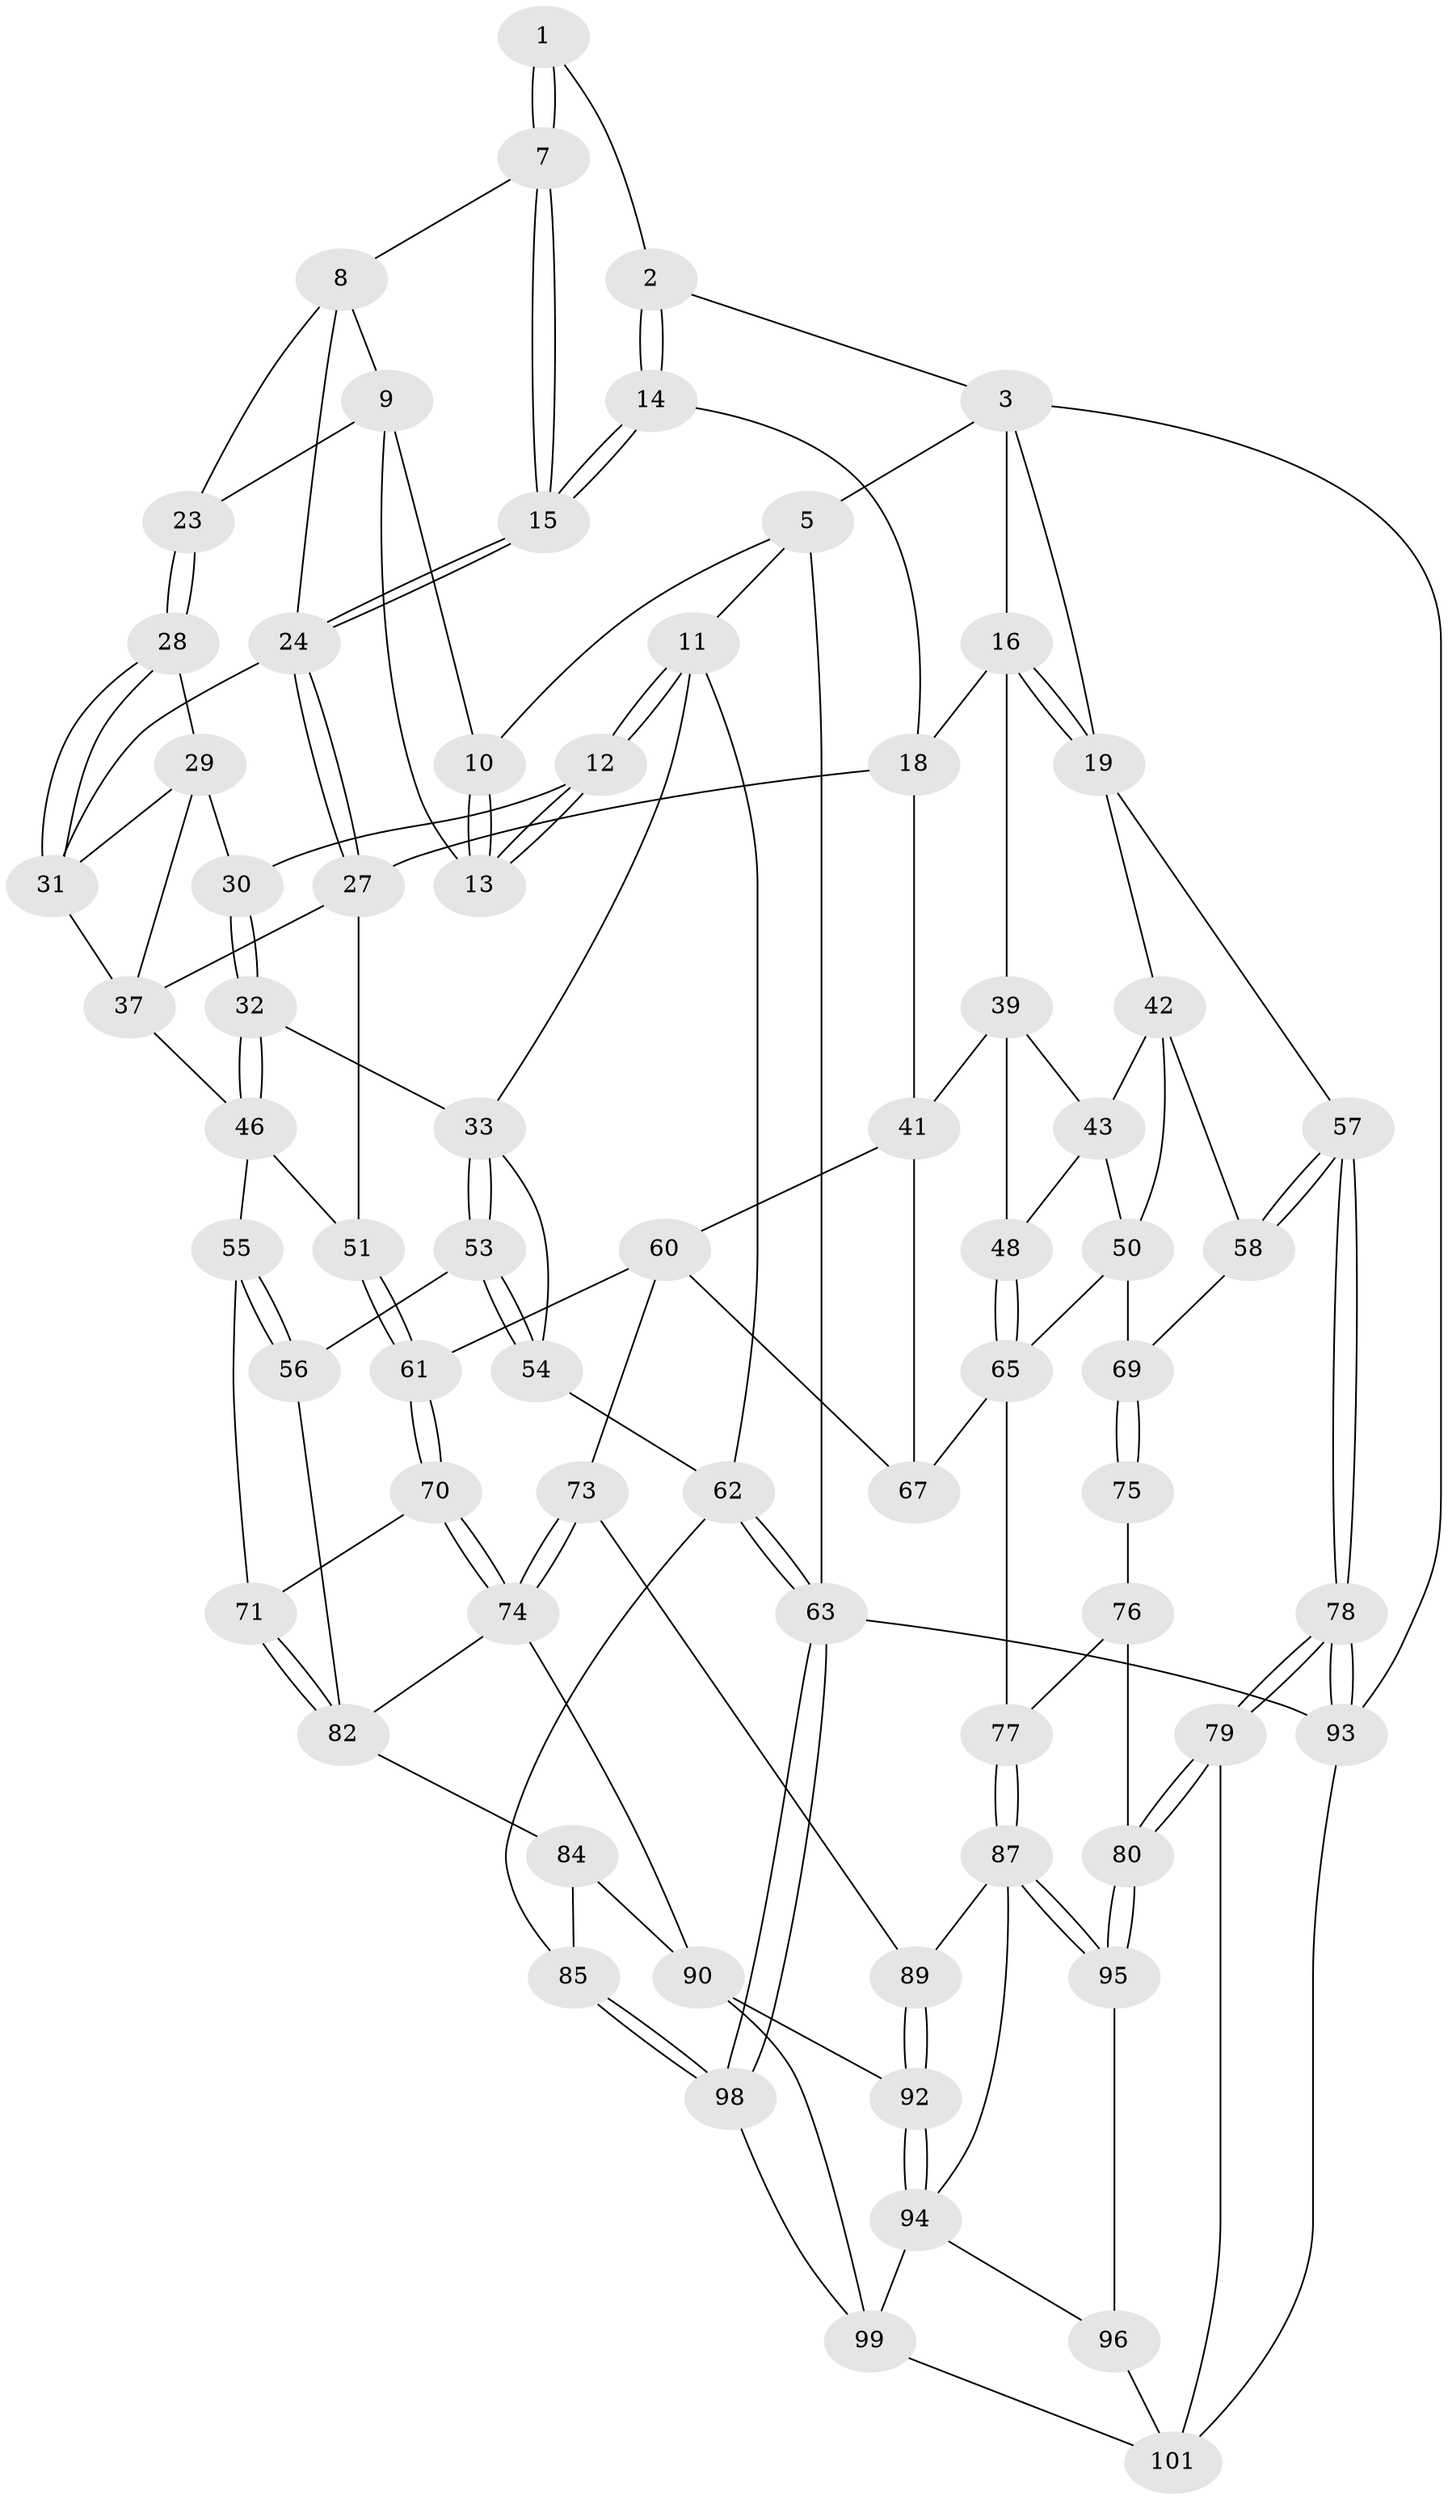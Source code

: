 // Generated by graph-tools (version 1.1) at 2025/24/03/03/25 07:24:39]
// undirected, 71 vertices, 159 edges
graph export_dot {
graph [start="1"]
  node [color=gray90,style=filled];
  1 [pos="+0.45605867315061044+0"];
  2 [pos="+0.6888036055571619+0"];
  3 [pos="+0.7472840080796251+0",super="+4"];
  5 [pos="+0+0",super="+6"];
  7 [pos="+0.4153433306186181+0.04840532033983709"];
  8 [pos="+0.3415017786271653+0.08675874296893492",super="+22"];
  9 [pos="+0.3309674838705143+0.08223665583676448",super="+21"];
  10 [pos="+0.2678371627464898+0.016968900406050234"];
  11 [pos="+0+0",super="+35"];
  12 [pos="+0.07404924750050183+0.09340379314140411"];
  13 [pos="+0.132746292419431+0.09172429957564254"];
  14 [pos="+0.5653042057569742+0.09230535612277266"];
  15 [pos="+0.4767278851254259+0.1177768982225121"];
  16 [pos="+0.781601298646931+0",super="+17"];
  18 [pos="+0.5982101152182453+0.11763584253549401",super="+26"];
  19 [pos="+1+0.18926244290002772",super="+20"];
  23 [pos="+0.282664218127232+0.16971967542936583"];
  24 [pos="+0.4749189689625784+0.18151767405432395",super="+25"];
  27 [pos="+0.5613806756421224+0.29825538844539207",super="+36"];
  28 [pos="+0.28237755505739426+0.17423384563869457"];
  29 [pos="+0.23896940116336682+0.23822743485528086",super="+44"];
  30 [pos="+0.07461594438648396+0.09431055109245487"];
  31 [pos="+0.36556565150224635+0.24114384801345723",super="+38"];
  32 [pos="+0.15057083287007134+0.3236417153764309"];
  33 [pos="+0.12744012577079925+0.3328519062878735",super="+34"];
  37 [pos="+0.37864559672340514+0.31429109518499465",super="+45"];
  39 [pos="+0.7763735044945046+0.14433968159010754",super="+40"];
  41 [pos="+0.6469739128745166+0.3254617570657967",super="+59"];
  42 [pos="+1+0.20823579107021298",super="+49"];
  43 [pos="+0.9070287683461213+0.19710727630210229",super="+47"];
  46 [pos="+0.2025603176873802+0.33525611103305625",super="+52"];
  48 [pos="+0.7398290187869654+0.37484169676490864"];
  50 [pos="+0.8331303078834269+0.3903472697943921",super="+68"];
  51 [pos="+0.4064262767961307+0.39837570042374004"];
  53 [pos="+0.026048873201274178+0.5282140353897824"];
  54 [pos="+0+0.538046968252267"];
  55 [pos="+0.21000529013542216+0.48745682804709034"];
  56 [pos="+0.1229871465809555+0.5467012592650972"];
  57 [pos="+1+0.4815200271346871"];
  58 [pos="+1+0.4753026088106855"];
  60 [pos="+0.5094049778794233+0.4900716328879115",super="+72"];
  61 [pos="+0.42106748428330676+0.456091453214775"];
  62 [pos="+0+0.5509860026440646",super="+64"];
  63 [pos="+0+1"];
  65 [pos="+0.7368126759477099+0.5398000899193662",super="+66"];
  67 [pos="+0.6307700289968529+0.5988769289009014"];
  69 [pos="+0.8919160598794957+0.5491645158373778"];
  70 [pos="+0.3765823881976029+0.5781752321321845"];
  71 [pos="+0.3340600755272399+0.5657822687363248"];
  73 [pos="+0.46203619311008953+0.6241502792510499"];
  74 [pos="+0.3968209727671373+0.6324085613873301",super="+86"];
  75 [pos="+0.8863367549500514+0.5928554315779959"];
  76 [pos="+0.7502873308135215+0.6599662381842796",super="+81"];
  77 [pos="+0.6881193193042145+0.6601660832504159"];
  78 [pos="+1+0.9503108634426566"];
  79 [pos="+1+0.9177766184645758"];
  80 [pos="+1+0.8094094534589295"];
  82 [pos="+0.20669806641039262+0.6349018098610846",super="+83"];
  84 [pos="+0.13908736638582034+0.7897232619413315"];
  85 [pos="+0.12573549973761017+0.7948679630319266"];
  87 [pos="+0.6830065801121676+0.6788154244388726",super="+88"];
  89 [pos="+0.5404426261947604+0.705860999777847"];
  90 [pos="+0.3656656082267009+0.7424091107848358",super="+91"];
  92 [pos="+0.3970983826177506+0.7647863575588721"];
  93 [pos="+1+1"];
  94 [pos="+0.4805188884824148+0.8540019599711473",super="+97"];
  95 [pos="+0.707964142279677+0.7930533324046976"];
  96 [pos="+0.6995219229820488+0.8298098092270483"];
  98 [pos="+0+1"];
  99 [pos="+0.4871387507469434+1",super="+100"];
  101 [pos="+0.7748843081992705+0.9250829073736814",super="+102"];
  1 -- 2;
  1 -- 7;
  1 -- 7;
  2 -- 3;
  2 -- 14;
  2 -- 14;
  3 -- 16;
  3 -- 19;
  3 -- 5;
  3 -- 93;
  5 -- 11;
  5 -- 63;
  5 -- 10;
  7 -- 8;
  7 -- 15;
  7 -- 15;
  8 -- 9;
  8 -- 24;
  8 -- 23;
  9 -- 10;
  9 -- 13;
  9 -- 23;
  10 -- 13;
  10 -- 13;
  11 -- 12;
  11 -- 12;
  11 -- 62;
  11 -- 33;
  12 -- 13;
  12 -- 13;
  12 -- 30;
  14 -- 15;
  14 -- 15;
  14 -- 18;
  15 -- 24;
  15 -- 24;
  16 -- 19;
  16 -- 19;
  16 -- 18;
  16 -- 39;
  18 -- 41;
  18 -- 27;
  19 -- 42;
  19 -- 57;
  23 -- 28;
  23 -- 28;
  24 -- 27;
  24 -- 27;
  24 -- 31;
  27 -- 51;
  27 -- 37;
  28 -- 29;
  28 -- 31;
  28 -- 31;
  29 -- 30;
  29 -- 37;
  29 -- 31;
  30 -- 32;
  30 -- 32;
  31 -- 37;
  32 -- 33;
  32 -- 46;
  32 -- 46;
  33 -- 53;
  33 -- 53;
  33 -- 54;
  37 -- 46;
  39 -- 43;
  39 -- 48;
  39 -- 41;
  41 -- 67;
  41 -- 60;
  42 -- 43;
  42 -- 50;
  42 -- 58;
  43 -- 48;
  43 -- 50;
  46 -- 51;
  46 -- 55;
  48 -- 65;
  48 -- 65;
  50 -- 65;
  50 -- 69;
  51 -- 61;
  51 -- 61;
  53 -- 54;
  53 -- 54;
  53 -- 56;
  54 -- 62;
  55 -- 56;
  55 -- 56;
  55 -- 71;
  56 -- 82;
  57 -- 58;
  57 -- 58;
  57 -- 78;
  57 -- 78;
  58 -- 69;
  60 -- 61;
  60 -- 73;
  60 -- 67;
  61 -- 70;
  61 -- 70;
  62 -- 63;
  62 -- 63;
  62 -- 85;
  63 -- 98;
  63 -- 98;
  63 -- 93;
  65 -- 67;
  65 -- 77;
  69 -- 75;
  69 -- 75;
  70 -- 71;
  70 -- 74;
  70 -- 74;
  71 -- 82;
  71 -- 82;
  73 -- 74;
  73 -- 74;
  73 -- 89;
  74 -- 82;
  74 -- 90;
  75 -- 76 [weight=2];
  76 -- 77;
  76 -- 80;
  77 -- 87;
  77 -- 87;
  78 -- 79;
  78 -- 79;
  78 -- 93;
  78 -- 93;
  79 -- 80;
  79 -- 80;
  79 -- 101;
  80 -- 95;
  80 -- 95;
  82 -- 84;
  84 -- 85;
  84 -- 90;
  85 -- 98;
  85 -- 98;
  87 -- 95;
  87 -- 95;
  87 -- 89;
  87 -- 94;
  89 -- 92;
  89 -- 92;
  90 -- 92;
  90 -- 99;
  92 -- 94;
  92 -- 94;
  93 -- 101;
  94 -- 96;
  94 -- 99;
  95 -- 96;
  96 -- 101;
  98 -- 99;
  99 -- 101;
}
